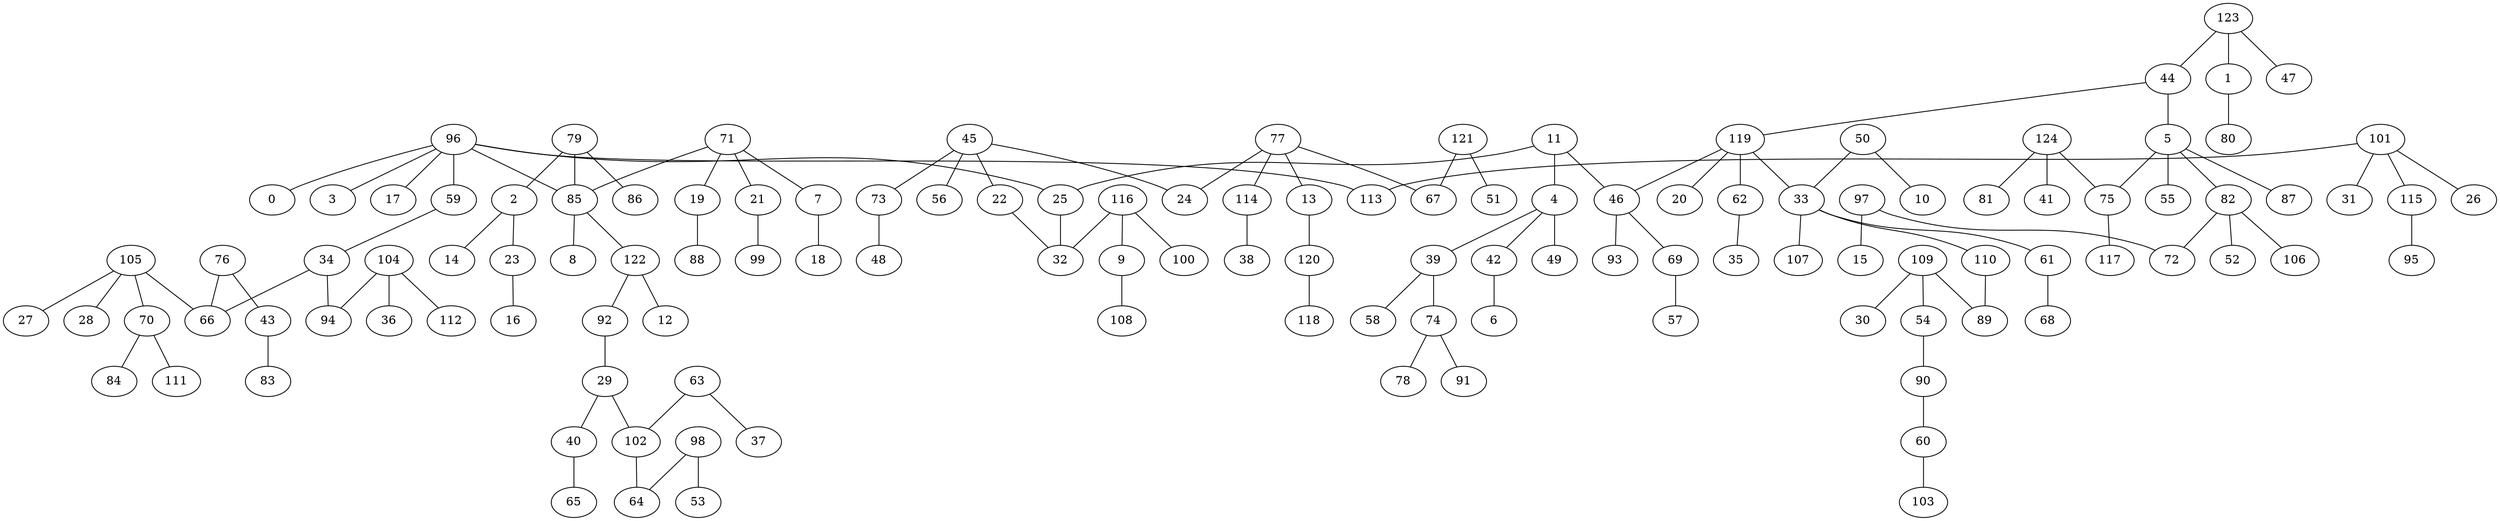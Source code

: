 strict graph G {
96--0;
96--3;
96--17;
96--59;
96--85;
96--25;
96--113;
0--96;
123--1;
123--47;
123--44;
1--123;
1--80;
79--2;
79--85;
79--86;
2--79;
2--14;
2--23;
3--96;
11--4;
11--25;
11--46;
4--11;
4--39;
4--42;
4--49;
44--5;
44--119;
44--123;
5--44;
5--55;
5--75;
5--82;
5--87;
42--6;
42--4;
6--42;
71--7;
71--19;
71--21;
71--85;
7--71;
7--18;
85--8;
85--71;
85--79;
85--96;
85--122;
8--85;
116--9;
116--100;
116--32;
9--116;
9--108;
50--10;
50--33;
10--50;
25--11;
25--32;
25--96;
122--12;
122--92;
122--85;
12--122;
77--13;
77--67;
77--24;
77--114;
13--77;
13--120;
14--2;
97--15;
97--72;
15--97;
23--16;
23--2;
16--23;
17--96;
18--7;
19--71;
19--88;
119--20;
119--33;
119--44;
119--62;
119--46;
20--119;
21--71;
21--99;
45--22;
45--24;
45--73;
45--56;
22--45;
22--32;
24--45;
24--77;
32--25;
32--22;
32--116;
101--26;
101--31;
101--113;
101--115;
26--101;
105--27;
105--28;
105--70;
105--66;
27--105;
28--105;
92--29;
92--122;
29--92;
29--40;
29--102;
109--30;
109--54;
109--89;
30--109;
31--101;
33--119;
33--50;
33--61;
33--107;
33--110;
59--34;
59--96;
34--59;
34--66;
34--94;
62--35;
62--119;
35--62;
104--36;
104--94;
104--112;
36--104;
63--37;
63--102;
37--63;
114--38;
114--77;
38--114;
39--4;
39--58;
39--74;
40--29;
40--65;
124--41;
124--81;
124--75;
41--124;
76--43;
76--66;
43--76;
43--83;
73--45;
73--48;
46--11;
46--69;
46--93;
46--119;
47--123;
48--73;
49--4;
121--51;
121--67;
51--121;
82--52;
82--72;
82--5;
82--106;
52--82;
98--53;
98--64;
53--98;
54--109;
54--90;
55--5;
56--45;
69--57;
69--46;
57--69;
58--39;
90--60;
90--54;
60--90;
60--103;
61--33;
61--68;
102--63;
102--64;
102--29;
64--102;
64--98;
65--40;
66--34;
66--76;
66--105;
67--77;
67--121;
68--61;
70--105;
70--84;
70--111;
72--82;
72--97;
74--39;
74--78;
74--91;
75--5;
75--117;
75--124;
78--74;
80--1;
81--124;
83--43;
84--70;
86--79;
87--5;
88--19;
110--89;
110--33;
89--110;
89--109;
91--74;
93--46;
94--34;
94--104;
115--95;
115--101;
95--115;
99--21;
100--116;
113--101;
113--96;
103--60;
106--82;
107--33;
108--9;
111--70;
112--104;
117--75;
120--118;
120--13;
118--120;
}
